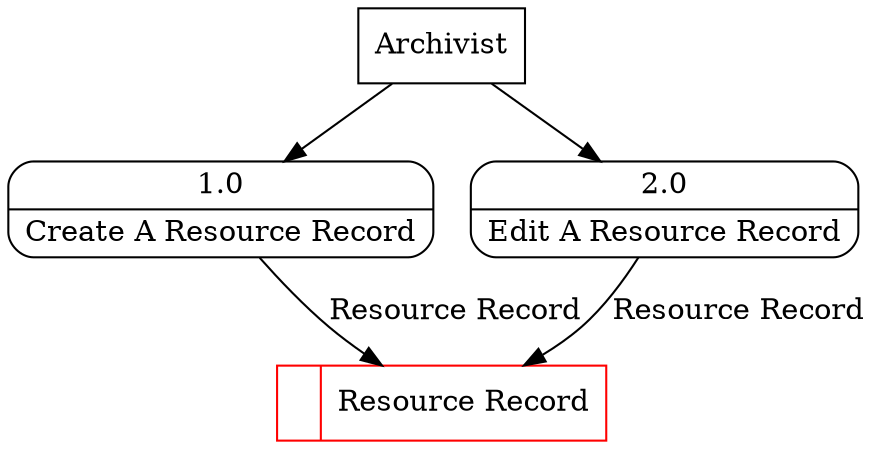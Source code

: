 digraph dfd2{ 
node[shape=record]
200 [label="<f0>  |<f1> Resource Record " color=red];
201 [label="Archivist" shape=box];
202 [label="{<f0> 1.0|<f1> Create A Resource Record }" shape=Mrecord];
203 [label="{<f0> 2.0|<f1> Edit A Resource Record }" shape=Mrecord];
201 -> 202
201 -> 203
202 -> 200 [label="Resource Record"]
203 -> 200 [label="Resource Record"]
}